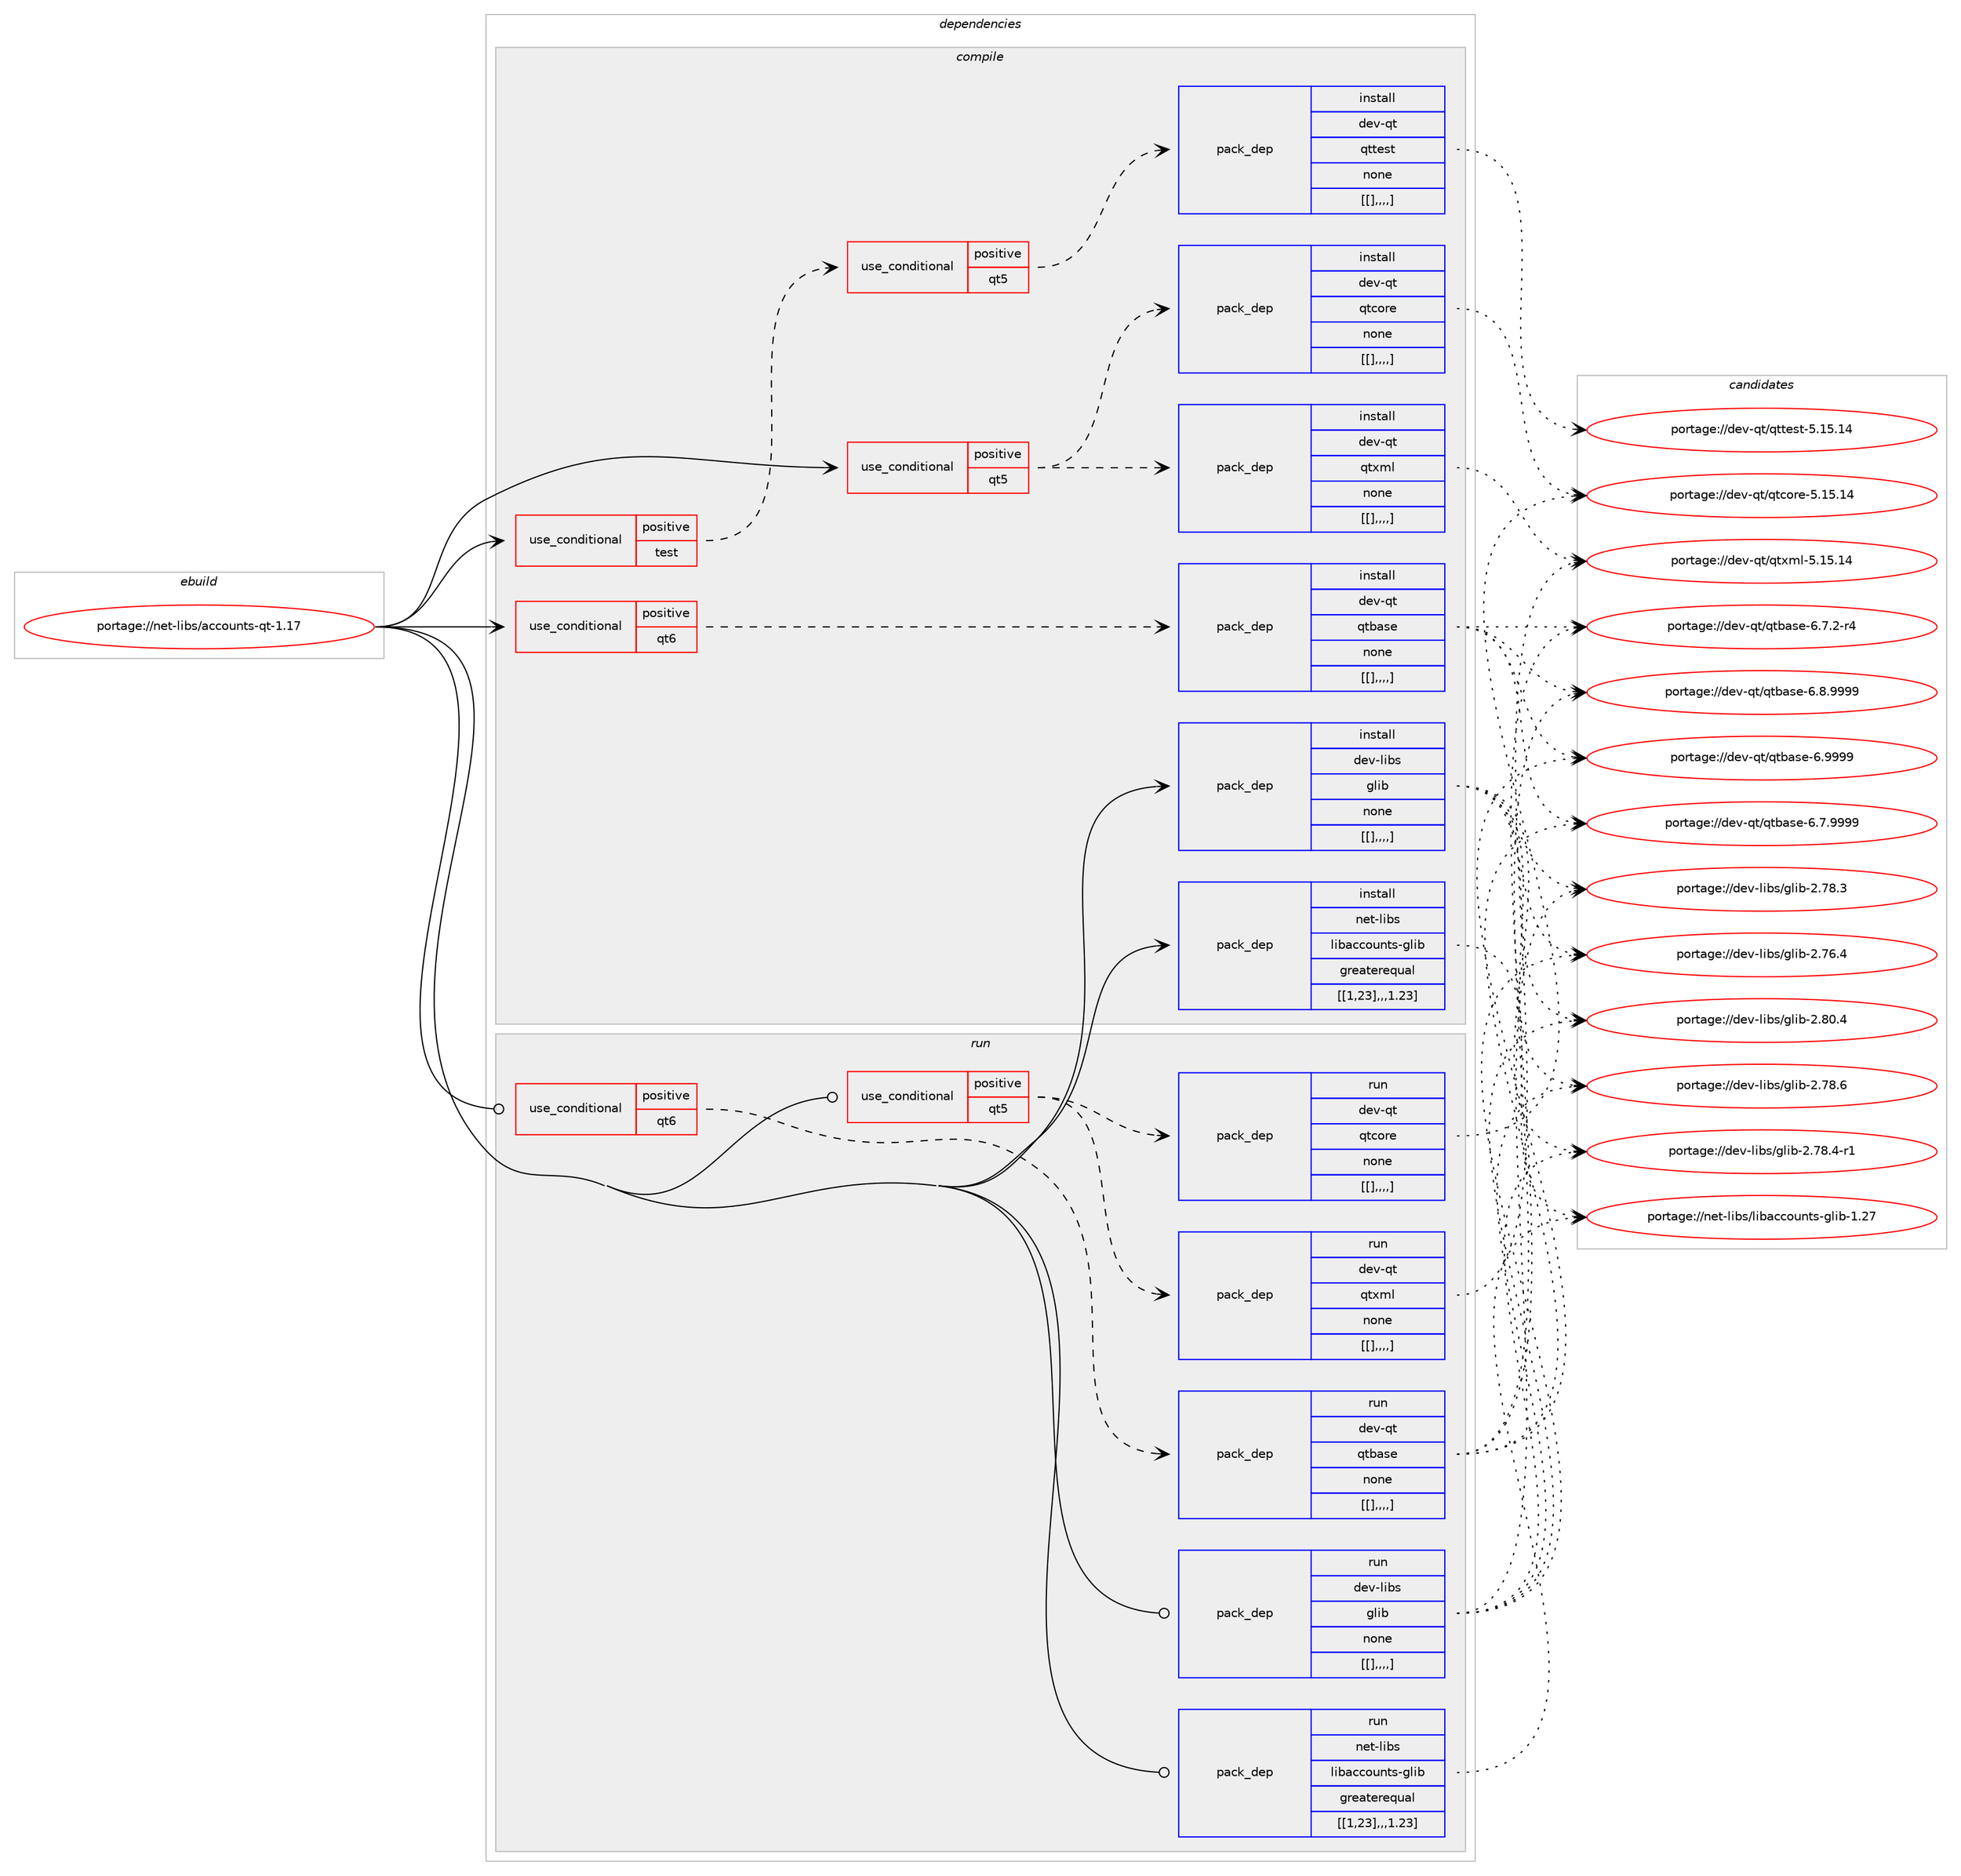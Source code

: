 digraph prolog {

# *************
# Graph options
# *************

newrank=true;
concentrate=true;
compound=true;
graph [rankdir=LR,fontname=Helvetica,fontsize=10,ranksep=1.5];#, ranksep=2.5, nodesep=0.2];
edge  [arrowhead=vee];
node  [fontname=Helvetica,fontsize=10];

# **********
# The ebuild
# **********

subgraph cluster_leftcol {
color=gray;
label=<<i>ebuild</i>>;
id [label="portage://net-libs/accounts-qt-1.17", color=red, width=4, href="../net-libs/accounts-qt-1.17.svg"];
}

# ****************
# The dependencies
# ****************

subgraph cluster_midcol {
color=gray;
label=<<i>dependencies</i>>;
subgraph cluster_compile {
fillcolor="#eeeeee";
style=filled;
label=<<i>compile</i>>;
subgraph cond98066 {
dependency376846 [label=<<TABLE BORDER="0" CELLBORDER="1" CELLSPACING="0" CELLPADDING="4"><TR><TD ROWSPAN="3" CELLPADDING="10">use_conditional</TD></TR><TR><TD>positive</TD></TR><TR><TD>qt5</TD></TR></TABLE>>, shape=none, color=red];
subgraph pack275970 {
dependency376847 [label=<<TABLE BORDER="0" CELLBORDER="1" CELLSPACING="0" CELLPADDING="4" WIDTH="220"><TR><TD ROWSPAN="6" CELLPADDING="30">pack_dep</TD></TR><TR><TD WIDTH="110">install</TD></TR><TR><TD>dev-qt</TD></TR><TR><TD>qtcore</TD></TR><TR><TD>none</TD></TR><TR><TD>[[],,,,]</TD></TR></TABLE>>, shape=none, color=blue];
}
dependency376846:e -> dependency376847:w [weight=20,style="dashed",arrowhead="vee"];
subgraph pack275971 {
dependency376848 [label=<<TABLE BORDER="0" CELLBORDER="1" CELLSPACING="0" CELLPADDING="4" WIDTH="220"><TR><TD ROWSPAN="6" CELLPADDING="30">pack_dep</TD></TR><TR><TD WIDTH="110">install</TD></TR><TR><TD>dev-qt</TD></TR><TR><TD>qtxml</TD></TR><TR><TD>none</TD></TR><TR><TD>[[],,,,]</TD></TR></TABLE>>, shape=none, color=blue];
}
dependency376846:e -> dependency376848:w [weight=20,style="dashed",arrowhead="vee"];
}
id:e -> dependency376846:w [weight=20,style="solid",arrowhead="vee"];
subgraph cond98067 {
dependency376849 [label=<<TABLE BORDER="0" CELLBORDER="1" CELLSPACING="0" CELLPADDING="4"><TR><TD ROWSPAN="3" CELLPADDING="10">use_conditional</TD></TR><TR><TD>positive</TD></TR><TR><TD>qt6</TD></TR></TABLE>>, shape=none, color=red];
subgraph pack275972 {
dependency376850 [label=<<TABLE BORDER="0" CELLBORDER="1" CELLSPACING="0" CELLPADDING="4" WIDTH="220"><TR><TD ROWSPAN="6" CELLPADDING="30">pack_dep</TD></TR><TR><TD WIDTH="110">install</TD></TR><TR><TD>dev-qt</TD></TR><TR><TD>qtbase</TD></TR><TR><TD>none</TD></TR><TR><TD>[[],,,,]</TD></TR></TABLE>>, shape=none, color=blue];
}
dependency376849:e -> dependency376850:w [weight=20,style="dashed",arrowhead="vee"];
}
id:e -> dependency376849:w [weight=20,style="solid",arrowhead="vee"];
subgraph cond98068 {
dependency376851 [label=<<TABLE BORDER="0" CELLBORDER="1" CELLSPACING="0" CELLPADDING="4"><TR><TD ROWSPAN="3" CELLPADDING="10">use_conditional</TD></TR><TR><TD>positive</TD></TR><TR><TD>test</TD></TR></TABLE>>, shape=none, color=red];
subgraph cond98069 {
dependency376852 [label=<<TABLE BORDER="0" CELLBORDER="1" CELLSPACING="0" CELLPADDING="4"><TR><TD ROWSPAN="3" CELLPADDING="10">use_conditional</TD></TR><TR><TD>positive</TD></TR><TR><TD>qt5</TD></TR></TABLE>>, shape=none, color=red];
subgraph pack275973 {
dependency376853 [label=<<TABLE BORDER="0" CELLBORDER="1" CELLSPACING="0" CELLPADDING="4" WIDTH="220"><TR><TD ROWSPAN="6" CELLPADDING="30">pack_dep</TD></TR><TR><TD WIDTH="110">install</TD></TR><TR><TD>dev-qt</TD></TR><TR><TD>qttest</TD></TR><TR><TD>none</TD></TR><TR><TD>[[],,,,]</TD></TR></TABLE>>, shape=none, color=blue];
}
dependency376852:e -> dependency376853:w [weight=20,style="dashed",arrowhead="vee"];
}
dependency376851:e -> dependency376852:w [weight=20,style="dashed",arrowhead="vee"];
}
id:e -> dependency376851:w [weight=20,style="solid",arrowhead="vee"];
subgraph pack275974 {
dependency376854 [label=<<TABLE BORDER="0" CELLBORDER="1" CELLSPACING="0" CELLPADDING="4" WIDTH="220"><TR><TD ROWSPAN="6" CELLPADDING="30">pack_dep</TD></TR><TR><TD WIDTH="110">install</TD></TR><TR><TD>dev-libs</TD></TR><TR><TD>glib</TD></TR><TR><TD>none</TD></TR><TR><TD>[[],,,,]</TD></TR></TABLE>>, shape=none, color=blue];
}
id:e -> dependency376854:w [weight=20,style="solid",arrowhead="vee"];
subgraph pack275975 {
dependency376855 [label=<<TABLE BORDER="0" CELLBORDER="1" CELLSPACING="0" CELLPADDING="4" WIDTH="220"><TR><TD ROWSPAN="6" CELLPADDING="30">pack_dep</TD></TR><TR><TD WIDTH="110">install</TD></TR><TR><TD>net-libs</TD></TR><TR><TD>libaccounts-glib</TD></TR><TR><TD>greaterequal</TD></TR><TR><TD>[[1,23],,,1.23]</TD></TR></TABLE>>, shape=none, color=blue];
}
id:e -> dependency376855:w [weight=20,style="solid",arrowhead="vee"];
}
subgraph cluster_compileandrun {
fillcolor="#eeeeee";
style=filled;
label=<<i>compile and run</i>>;
}
subgraph cluster_run {
fillcolor="#eeeeee";
style=filled;
label=<<i>run</i>>;
subgraph cond98070 {
dependency376856 [label=<<TABLE BORDER="0" CELLBORDER="1" CELLSPACING="0" CELLPADDING="4"><TR><TD ROWSPAN="3" CELLPADDING="10">use_conditional</TD></TR><TR><TD>positive</TD></TR><TR><TD>qt5</TD></TR></TABLE>>, shape=none, color=red];
subgraph pack275976 {
dependency376857 [label=<<TABLE BORDER="0" CELLBORDER="1" CELLSPACING="0" CELLPADDING="4" WIDTH="220"><TR><TD ROWSPAN="6" CELLPADDING="30">pack_dep</TD></TR><TR><TD WIDTH="110">run</TD></TR><TR><TD>dev-qt</TD></TR><TR><TD>qtcore</TD></TR><TR><TD>none</TD></TR><TR><TD>[[],,,,]</TD></TR></TABLE>>, shape=none, color=blue];
}
dependency376856:e -> dependency376857:w [weight=20,style="dashed",arrowhead="vee"];
subgraph pack275977 {
dependency376858 [label=<<TABLE BORDER="0" CELLBORDER="1" CELLSPACING="0" CELLPADDING="4" WIDTH="220"><TR><TD ROWSPAN="6" CELLPADDING="30">pack_dep</TD></TR><TR><TD WIDTH="110">run</TD></TR><TR><TD>dev-qt</TD></TR><TR><TD>qtxml</TD></TR><TR><TD>none</TD></TR><TR><TD>[[],,,,]</TD></TR></TABLE>>, shape=none, color=blue];
}
dependency376856:e -> dependency376858:w [weight=20,style="dashed",arrowhead="vee"];
}
id:e -> dependency376856:w [weight=20,style="solid",arrowhead="odot"];
subgraph cond98071 {
dependency376859 [label=<<TABLE BORDER="0" CELLBORDER="1" CELLSPACING="0" CELLPADDING="4"><TR><TD ROWSPAN="3" CELLPADDING="10">use_conditional</TD></TR><TR><TD>positive</TD></TR><TR><TD>qt6</TD></TR></TABLE>>, shape=none, color=red];
subgraph pack275978 {
dependency376860 [label=<<TABLE BORDER="0" CELLBORDER="1" CELLSPACING="0" CELLPADDING="4" WIDTH="220"><TR><TD ROWSPAN="6" CELLPADDING="30">pack_dep</TD></TR><TR><TD WIDTH="110">run</TD></TR><TR><TD>dev-qt</TD></TR><TR><TD>qtbase</TD></TR><TR><TD>none</TD></TR><TR><TD>[[],,,,]</TD></TR></TABLE>>, shape=none, color=blue];
}
dependency376859:e -> dependency376860:w [weight=20,style="dashed",arrowhead="vee"];
}
id:e -> dependency376859:w [weight=20,style="solid",arrowhead="odot"];
subgraph pack275979 {
dependency376861 [label=<<TABLE BORDER="0" CELLBORDER="1" CELLSPACING="0" CELLPADDING="4" WIDTH="220"><TR><TD ROWSPAN="6" CELLPADDING="30">pack_dep</TD></TR><TR><TD WIDTH="110">run</TD></TR><TR><TD>dev-libs</TD></TR><TR><TD>glib</TD></TR><TR><TD>none</TD></TR><TR><TD>[[],,,,]</TD></TR></TABLE>>, shape=none, color=blue];
}
id:e -> dependency376861:w [weight=20,style="solid",arrowhead="odot"];
subgraph pack275980 {
dependency376862 [label=<<TABLE BORDER="0" CELLBORDER="1" CELLSPACING="0" CELLPADDING="4" WIDTH="220"><TR><TD ROWSPAN="6" CELLPADDING="30">pack_dep</TD></TR><TR><TD WIDTH="110">run</TD></TR><TR><TD>net-libs</TD></TR><TR><TD>libaccounts-glib</TD></TR><TR><TD>greaterequal</TD></TR><TR><TD>[[1,23],,,1.23]</TD></TR></TABLE>>, shape=none, color=blue];
}
id:e -> dependency376862:w [weight=20,style="solid",arrowhead="odot"];
}
}

# **************
# The candidates
# **************

subgraph cluster_choices {
rank=same;
color=gray;
label=<<i>candidates</i>>;

subgraph choice275970 {
color=black;
nodesep=1;
choice1001011184511311647113116991111141014553464953464952 [label="portage://dev-qt/qtcore-5.15.14", color=red, width=4,href="../dev-qt/qtcore-5.15.14.svg"];
dependency376847:e -> choice1001011184511311647113116991111141014553464953464952:w [style=dotted,weight="100"];
}
subgraph choice275971 {
color=black;
nodesep=1;
choice10010111845113116471131161201091084553464953464952 [label="portage://dev-qt/qtxml-5.15.14", color=red, width=4,href="../dev-qt/qtxml-5.15.14.svg"];
dependency376848:e -> choice10010111845113116471131161201091084553464953464952:w [style=dotted,weight="100"];
}
subgraph choice275972 {
color=black;
nodesep=1;
choice1001011184511311647113116989711510145544657575757 [label="portage://dev-qt/qtbase-6.9999", color=red, width=4,href="../dev-qt/qtbase-6.9999.svg"];
choice10010111845113116471131169897115101455446564657575757 [label="portage://dev-qt/qtbase-6.8.9999", color=red, width=4,href="../dev-qt/qtbase-6.8.9999.svg"];
choice10010111845113116471131169897115101455446554657575757 [label="portage://dev-qt/qtbase-6.7.9999", color=red, width=4,href="../dev-qt/qtbase-6.7.9999.svg"];
choice100101118451131164711311698971151014554465546504511452 [label="portage://dev-qt/qtbase-6.7.2-r4", color=red, width=4,href="../dev-qt/qtbase-6.7.2-r4.svg"];
dependency376850:e -> choice1001011184511311647113116989711510145544657575757:w [style=dotted,weight="100"];
dependency376850:e -> choice10010111845113116471131169897115101455446564657575757:w [style=dotted,weight="100"];
dependency376850:e -> choice10010111845113116471131169897115101455446554657575757:w [style=dotted,weight="100"];
dependency376850:e -> choice100101118451131164711311698971151014554465546504511452:w [style=dotted,weight="100"];
}
subgraph choice275973 {
color=black;
nodesep=1;
choice10010111845113116471131161161011151164553464953464952 [label="portage://dev-qt/qttest-5.15.14", color=red, width=4,href="../dev-qt/qttest-5.15.14.svg"];
dependency376853:e -> choice10010111845113116471131161161011151164553464953464952:w [style=dotted,weight="100"];
}
subgraph choice275974 {
color=black;
nodesep=1;
choice1001011184510810598115471031081059845504656484652 [label="portage://dev-libs/glib-2.80.4", color=red, width=4,href="../dev-libs/glib-2.80.4.svg"];
choice1001011184510810598115471031081059845504655564654 [label="portage://dev-libs/glib-2.78.6", color=red, width=4,href="../dev-libs/glib-2.78.6.svg"];
choice10010111845108105981154710310810598455046555646524511449 [label="portage://dev-libs/glib-2.78.4-r1", color=red, width=4,href="../dev-libs/glib-2.78.4-r1.svg"];
choice1001011184510810598115471031081059845504655564651 [label="portage://dev-libs/glib-2.78.3", color=red, width=4,href="../dev-libs/glib-2.78.3.svg"];
choice1001011184510810598115471031081059845504655544652 [label="portage://dev-libs/glib-2.76.4", color=red, width=4,href="../dev-libs/glib-2.76.4.svg"];
dependency376854:e -> choice1001011184510810598115471031081059845504656484652:w [style=dotted,weight="100"];
dependency376854:e -> choice1001011184510810598115471031081059845504655564654:w [style=dotted,weight="100"];
dependency376854:e -> choice10010111845108105981154710310810598455046555646524511449:w [style=dotted,weight="100"];
dependency376854:e -> choice1001011184510810598115471031081059845504655564651:w [style=dotted,weight="100"];
dependency376854:e -> choice1001011184510810598115471031081059845504655544652:w [style=dotted,weight="100"];
}
subgraph choice275975 {
color=black;
nodesep=1;
choice1101011164510810598115471081059897999911111711011611545103108105984549465055 [label="portage://net-libs/libaccounts-glib-1.27", color=red, width=4,href="../net-libs/libaccounts-glib-1.27.svg"];
dependency376855:e -> choice1101011164510810598115471081059897999911111711011611545103108105984549465055:w [style=dotted,weight="100"];
}
subgraph choice275976 {
color=black;
nodesep=1;
choice1001011184511311647113116991111141014553464953464952 [label="portage://dev-qt/qtcore-5.15.14", color=red, width=4,href="../dev-qt/qtcore-5.15.14.svg"];
dependency376857:e -> choice1001011184511311647113116991111141014553464953464952:w [style=dotted,weight="100"];
}
subgraph choice275977 {
color=black;
nodesep=1;
choice10010111845113116471131161201091084553464953464952 [label="portage://dev-qt/qtxml-5.15.14", color=red, width=4,href="../dev-qt/qtxml-5.15.14.svg"];
dependency376858:e -> choice10010111845113116471131161201091084553464953464952:w [style=dotted,weight="100"];
}
subgraph choice275978 {
color=black;
nodesep=1;
choice1001011184511311647113116989711510145544657575757 [label="portage://dev-qt/qtbase-6.9999", color=red, width=4,href="../dev-qt/qtbase-6.9999.svg"];
choice10010111845113116471131169897115101455446564657575757 [label="portage://dev-qt/qtbase-6.8.9999", color=red, width=4,href="../dev-qt/qtbase-6.8.9999.svg"];
choice10010111845113116471131169897115101455446554657575757 [label="portage://dev-qt/qtbase-6.7.9999", color=red, width=4,href="../dev-qt/qtbase-6.7.9999.svg"];
choice100101118451131164711311698971151014554465546504511452 [label="portage://dev-qt/qtbase-6.7.2-r4", color=red, width=4,href="../dev-qt/qtbase-6.7.2-r4.svg"];
dependency376860:e -> choice1001011184511311647113116989711510145544657575757:w [style=dotted,weight="100"];
dependency376860:e -> choice10010111845113116471131169897115101455446564657575757:w [style=dotted,weight="100"];
dependency376860:e -> choice10010111845113116471131169897115101455446554657575757:w [style=dotted,weight="100"];
dependency376860:e -> choice100101118451131164711311698971151014554465546504511452:w [style=dotted,weight="100"];
}
subgraph choice275979 {
color=black;
nodesep=1;
choice1001011184510810598115471031081059845504656484652 [label="portage://dev-libs/glib-2.80.4", color=red, width=4,href="../dev-libs/glib-2.80.4.svg"];
choice1001011184510810598115471031081059845504655564654 [label="portage://dev-libs/glib-2.78.6", color=red, width=4,href="../dev-libs/glib-2.78.6.svg"];
choice10010111845108105981154710310810598455046555646524511449 [label="portage://dev-libs/glib-2.78.4-r1", color=red, width=4,href="../dev-libs/glib-2.78.4-r1.svg"];
choice1001011184510810598115471031081059845504655564651 [label="portage://dev-libs/glib-2.78.3", color=red, width=4,href="../dev-libs/glib-2.78.3.svg"];
choice1001011184510810598115471031081059845504655544652 [label="portage://dev-libs/glib-2.76.4", color=red, width=4,href="../dev-libs/glib-2.76.4.svg"];
dependency376861:e -> choice1001011184510810598115471031081059845504656484652:w [style=dotted,weight="100"];
dependency376861:e -> choice1001011184510810598115471031081059845504655564654:w [style=dotted,weight="100"];
dependency376861:e -> choice10010111845108105981154710310810598455046555646524511449:w [style=dotted,weight="100"];
dependency376861:e -> choice1001011184510810598115471031081059845504655564651:w [style=dotted,weight="100"];
dependency376861:e -> choice1001011184510810598115471031081059845504655544652:w [style=dotted,weight="100"];
}
subgraph choice275980 {
color=black;
nodesep=1;
choice1101011164510810598115471081059897999911111711011611545103108105984549465055 [label="portage://net-libs/libaccounts-glib-1.27", color=red, width=4,href="../net-libs/libaccounts-glib-1.27.svg"];
dependency376862:e -> choice1101011164510810598115471081059897999911111711011611545103108105984549465055:w [style=dotted,weight="100"];
}
}

}
